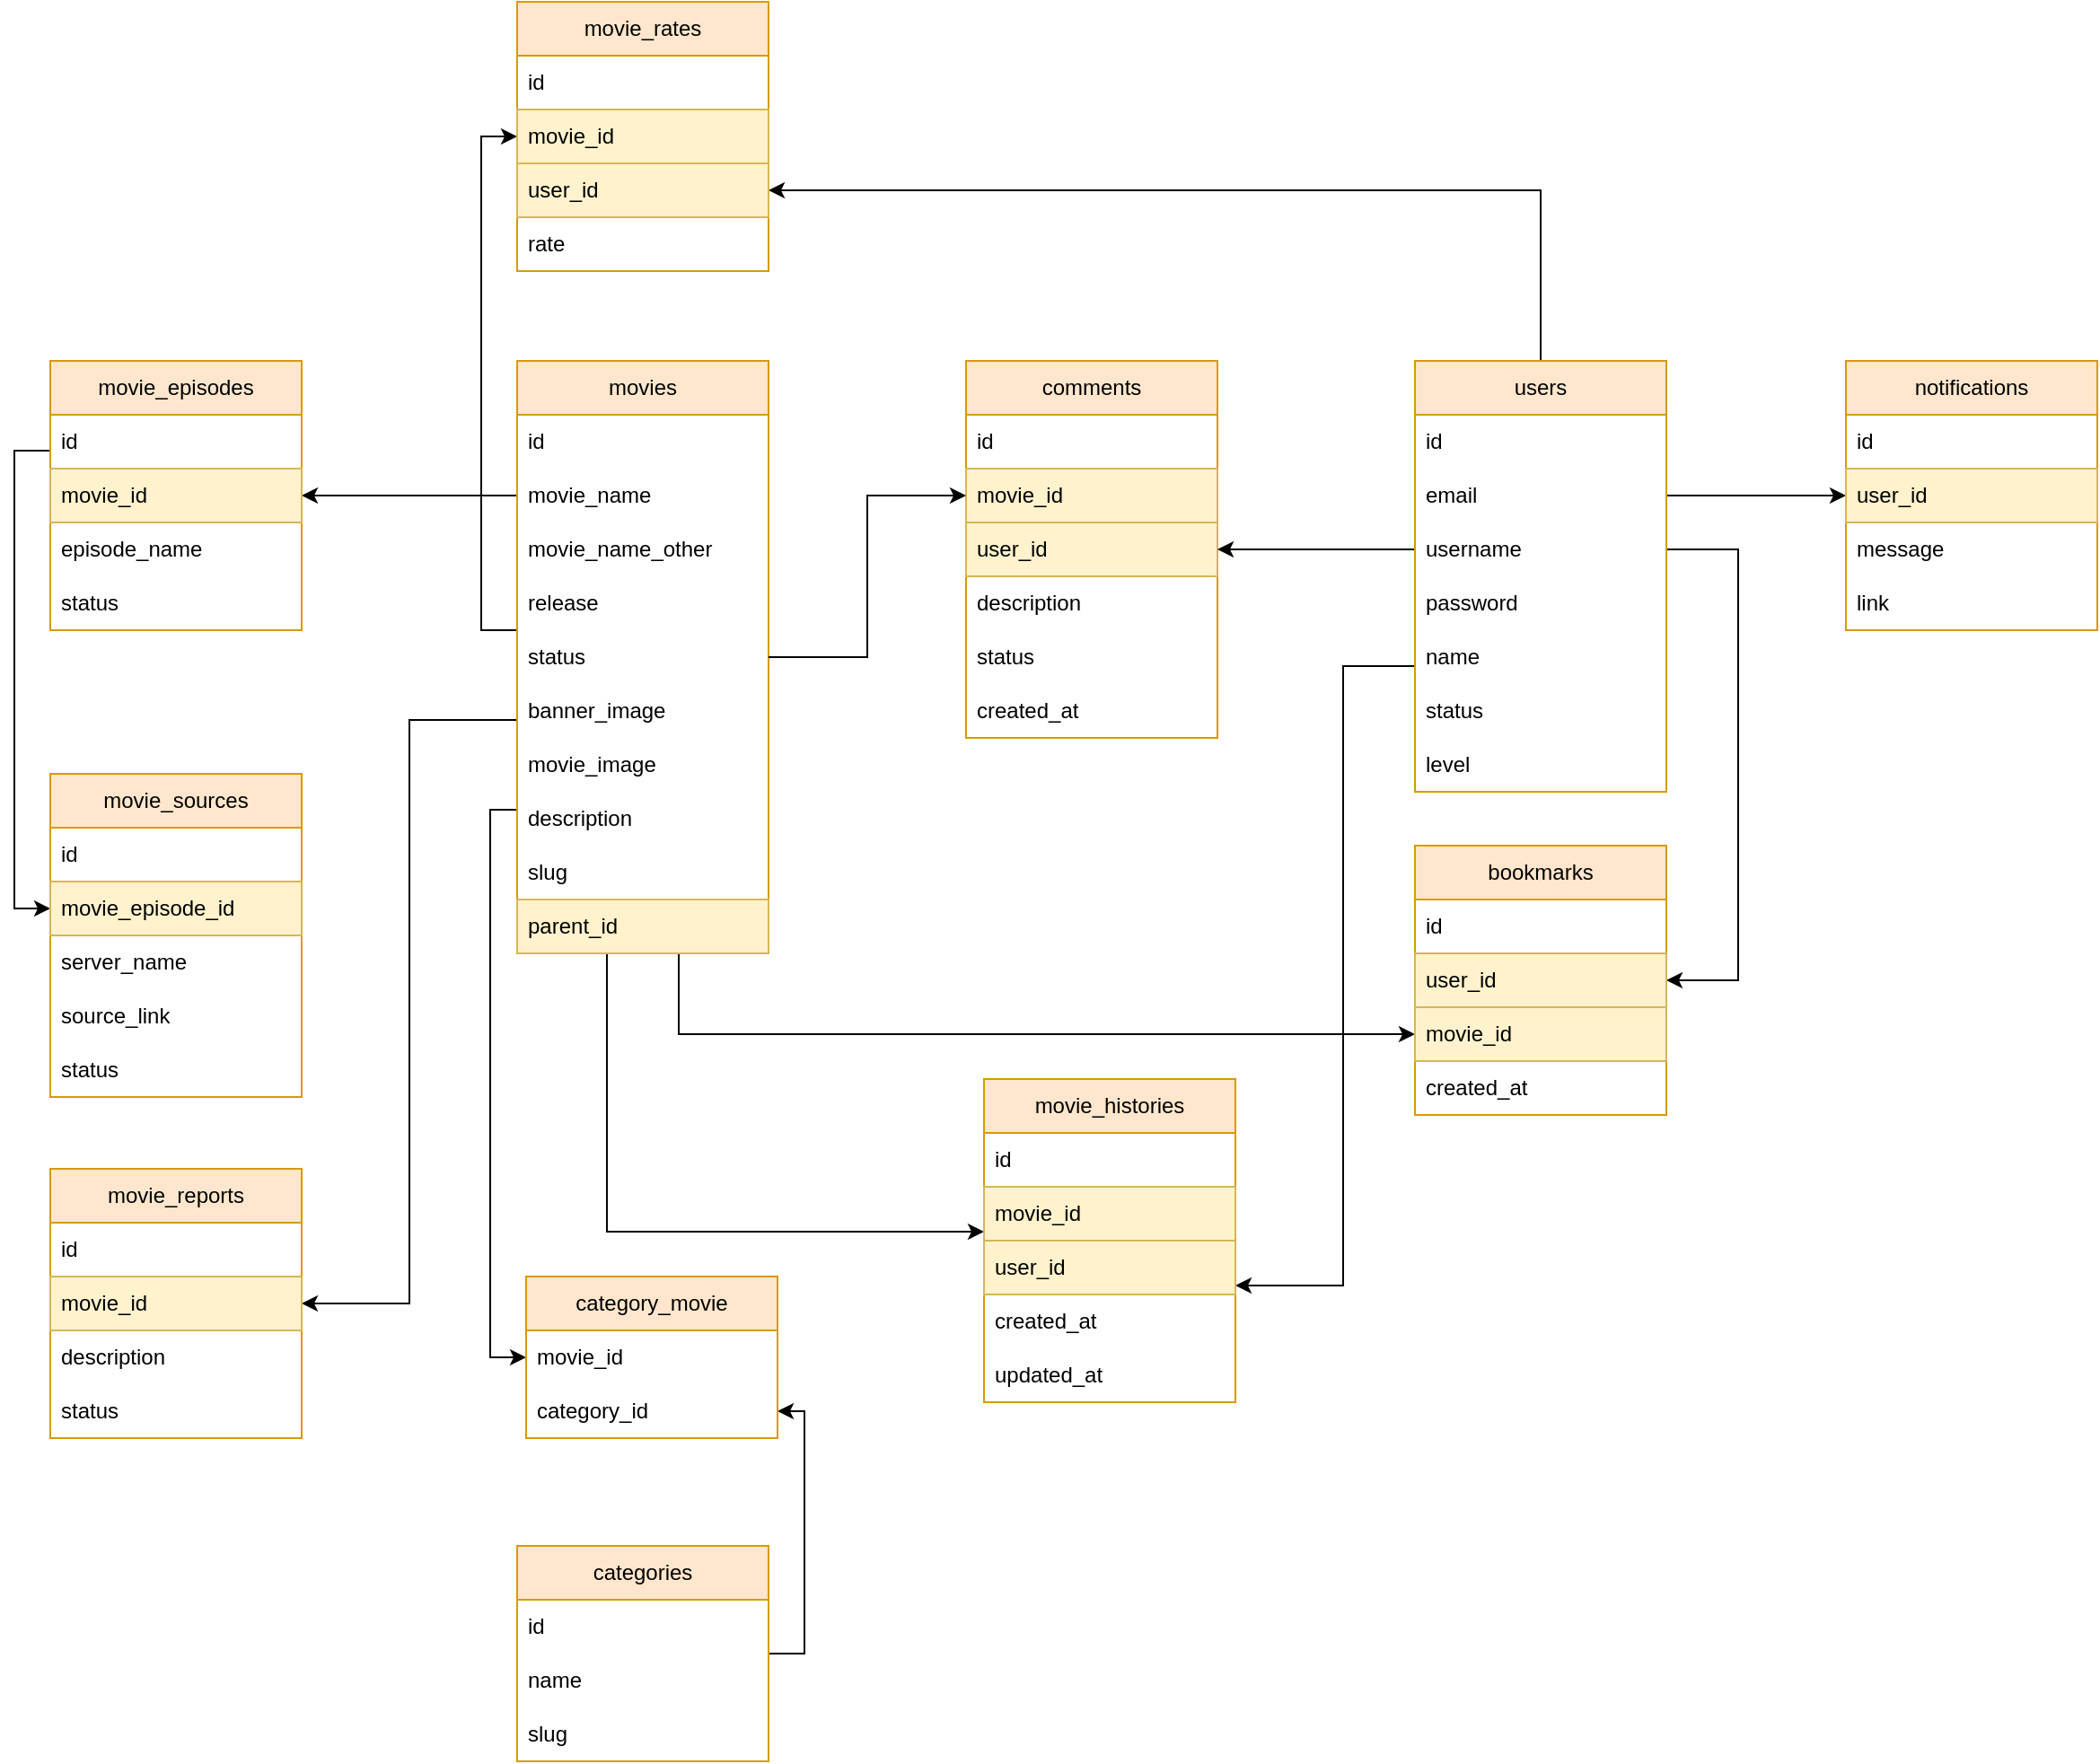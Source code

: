 <mxfile version="24.2.5" type="device">
  <diagram name="Page-1" id="3F2ROLYlYGw2br-M6HLs">
    <mxGraphModel dx="1687" dy="835" grid="1" gridSize="10" guides="1" tooltips="1" connect="1" arrows="1" fold="1" page="1" pageScale="1" pageWidth="850" pageHeight="1100" math="0" shadow="0">
      <root>
        <mxCell id="0" />
        <mxCell id="1" parent="0" />
        <mxCell id="hIImAG4Ei0qnT4Fh30qs-20" style="edgeStyle=orthogonalEdgeStyle;rounded=0;orthogonalLoop=1;jettySize=auto;html=1;" parent="1" source="hIImAG4Ei0qnT4Fh30qs-2" target="hIImAG4Ei0qnT4Fh30qs-12" edge="1">
          <mxGeometry relative="1" as="geometry">
            <Array as="points">
              <mxPoint x="400" y="325" />
              <mxPoint x="400" y="325" />
            </Array>
          </mxGeometry>
        </mxCell>
        <mxCell id="hIImAG4Ei0qnT4Fh30qs-46" style="edgeStyle=orthogonalEdgeStyle;rounded=0;orthogonalLoop=1;jettySize=auto;html=1;" parent="1" source="hIImAG4Ei0qnT4Fh30qs-2" target="hIImAG4Ei0qnT4Fh30qs-42" edge="1">
          <mxGeometry relative="1" as="geometry">
            <Array as="points">
              <mxPoint x="510" y="625" />
            </Array>
          </mxGeometry>
        </mxCell>
        <mxCell id="hIImAG4Ei0qnT4Fh30qs-53" style="edgeStyle=orthogonalEdgeStyle;rounded=0;orthogonalLoop=1;jettySize=auto;html=1;" parent="1" source="hIImAG4Ei0qnT4Fh30qs-2" target="hIImAG4Ei0qnT4Fh30qs-49" edge="1">
          <mxGeometry relative="1" as="geometry">
            <Array as="points">
              <mxPoint x="400" y="400" />
              <mxPoint x="400" y="125" />
            </Array>
          </mxGeometry>
        </mxCell>
        <mxCell id="hIImAG4Ei0qnT4Fh30qs-60" style="edgeStyle=orthogonalEdgeStyle;rounded=0;orthogonalLoop=1;jettySize=auto;html=1;" parent="1" source="hIImAG4Ei0qnT4Fh30qs-2" target="hIImAG4Ei0qnT4Fh30qs-57" edge="1">
          <mxGeometry relative="1" as="geometry">
            <Array as="points">
              <mxPoint x="470" y="735" />
            </Array>
          </mxGeometry>
        </mxCell>
        <mxCell id="hIImAG4Ei0qnT4Fh30qs-90" style="edgeStyle=orthogonalEdgeStyle;rounded=0;orthogonalLoop=1;jettySize=auto;html=1;entryX=1;entryY=0.5;entryDx=0;entryDy=0;" parent="1" source="hIImAG4Ei0qnT4Fh30qs-2" target="hIImAG4Ei0qnT4Fh30qs-84" edge="1">
          <mxGeometry relative="1" as="geometry">
            <Array as="points">
              <mxPoint x="360" y="450" />
              <mxPoint x="360" y="775" />
            </Array>
          </mxGeometry>
        </mxCell>
        <mxCell id="oTdd736BP29CeWMRSeP5-14" style="edgeStyle=orthogonalEdgeStyle;rounded=0;orthogonalLoop=1;jettySize=auto;html=1;entryX=0;entryY=0.5;entryDx=0;entryDy=0;" edge="1" parent="1" source="hIImAG4Ei0qnT4Fh30qs-2" target="oTdd736BP29CeWMRSeP5-7">
          <mxGeometry relative="1" as="geometry">
            <Array as="points">
              <mxPoint x="405" y="500" />
              <mxPoint x="405" y="805" />
            </Array>
          </mxGeometry>
        </mxCell>
        <mxCell id="hIImAG4Ei0qnT4Fh30qs-2" value="movies" style="swimlane;fontStyle=0;childLayout=stackLayout;horizontal=1;startSize=30;horizontalStack=0;resizeParent=1;resizeParentMax=0;resizeLast=0;collapsible=1;marginBottom=0;whiteSpace=wrap;html=1;fillColor=#ffe6cc;strokeColor=#d79b00;" parent="1" vertex="1">
          <mxGeometry x="420" y="250" width="140" height="330" as="geometry" />
        </mxCell>
        <mxCell id="hIImAG4Ei0qnT4Fh30qs-3" value="id" style="text;align=left;verticalAlign=middle;spacingLeft=4;spacingRight=4;overflow=hidden;points=[[0,0.5],[1,0.5]];portConstraint=eastwest;rotatable=0;whiteSpace=wrap;html=1;" parent="hIImAG4Ei0qnT4Fh30qs-2" vertex="1">
          <mxGeometry y="30" width="140" height="30" as="geometry" />
        </mxCell>
        <mxCell id="hIImAG4Ei0qnT4Fh30qs-4" value="movie_name" style="text;align=left;verticalAlign=middle;spacingLeft=4;spacingRight=4;overflow=hidden;points=[[0,0.5],[1,0.5]];portConstraint=eastwest;rotatable=0;whiteSpace=wrap;html=1;" parent="hIImAG4Ei0qnT4Fh30qs-2" vertex="1">
          <mxGeometry y="60" width="140" height="30" as="geometry" />
        </mxCell>
        <mxCell id="hIImAG4Ei0qnT4Fh30qs-21" value="movie_name_other" style="text;align=left;verticalAlign=middle;spacingLeft=4;spacingRight=4;overflow=hidden;points=[[0,0.5],[1,0.5]];portConstraint=eastwest;rotatable=0;whiteSpace=wrap;html=1;" parent="hIImAG4Ei0qnT4Fh30qs-2" vertex="1">
          <mxGeometry y="90" width="140" height="30" as="geometry" />
        </mxCell>
        <mxCell id="hIImAG4Ei0qnT4Fh30qs-5" value="release" style="text;align=left;verticalAlign=middle;spacingLeft=4;spacingRight=4;overflow=hidden;points=[[0,0.5],[1,0.5]];portConstraint=eastwest;rotatable=0;whiteSpace=wrap;html=1;" parent="hIImAG4Ei0qnT4Fh30qs-2" vertex="1">
          <mxGeometry y="120" width="140" height="30" as="geometry" />
        </mxCell>
        <mxCell id="hIImAG4Ei0qnT4Fh30qs-6" value="status" style="text;align=left;verticalAlign=middle;spacingLeft=4;spacingRight=4;overflow=hidden;points=[[0,0.5],[1,0.5]];portConstraint=eastwest;rotatable=0;whiteSpace=wrap;html=1;" parent="hIImAG4Ei0qnT4Fh30qs-2" vertex="1">
          <mxGeometry y="150" width="140" height="30" as="geometry" />
        </mxCell>
        <mxCell id="hIImAG4Ei0qnT4Fh30qs-7" value="banner_image" style="text;align=left;verticalAlign=middle;spacingLeft=4;spacingRight=4;overflow=hidden;points=[[0,0.5],[1,0.5]];portConstraint=eastwest;rotatable=0;whiteSpace=wrap;html=1;" parent="hIImAG4Ei0qnT4Fh30qs-2" vertex="1">
          <mxGeometry y="180" width="140" height="30" as="geometry" />
        </mxCell>
        <mxCell id="hIImAG4Ei0qnT4Fh30qs-9" value="movie_image" style="text;align=left;verticalAlign=middle;spacingLeft=4;spacingRight=4;overflow=hidden;points=[[0,0.5],[1,0.5]];portConstraint=eastwest;rotatable=0;whiteSpace=wrap;html=1;" parent="hIImAG4Ei0qnT4Fh30qs-2" vertex="1">
          <mxGeometry y="210" width="140" height="30" as="geometry" />
        </mxCell>
        <mxCell id="hIImAG4Ei0qnT4Fh30qs-8" value="description" style="text;align=left;verticalAlign=middle;spacingLeft=4;spacingRight=4;overflow=hidden;points=[[0,0.5],[1,0.5]];portConstraint=eastwest;rotatable=0;whiteSpace=wrap;html=1;" parent="hIImAG4Ei0qnT4Fh30qs-2" vertex="1">
          <mxGeometry y="240" width="140" height="30" as="geometry" />
        </mxCell>
        <mxCell id="oTdd736BP29CeWMRSeP5-15" value="slug" style="text;align=left;verticalAlign=middle;spacingLeft=4;spacingRight=4;overflow=hidden;points=[[0,0.5],[1,0.5]];portConstraint=eastwest;rotatable=0;whiteSpace=wrap;html=1;" vertex="1" parent="hIImAG4Ei0qnT4Fh30qs-2">
          <mxGeometry y="270" width="140" height="30" as="geometry" />
        </mxCell>
        <mxCell id="hIImAG4Ei0qnT4Fh30qs-22" value="parent_id" style="text;align=left;verticalAlign=middle;spacingLeft=4;spacingRight=4;overflow=hidden;points=[[0,0.5],[1,0.5]];portConstraint=eastwest;rotatable=0;whiteSpace=wrap;html=1;fillColor=#fff2cc;strokeColor=#d6b656;" parent="hIImAG4Ei0qnT4Fh30qs-2" vertex="1">
          <mxGeometry y="300" width="140" height="30" as="geometry" />
        </mxCell>
        <mxCell id="5w0fEQomTx6XCXW9qhA0-1" style="edgeStyle=orthogonalEdgeStyle;rounded=0;orthogonalLoop=1;jettySize=auto;html=1;entryX=0;entryY=0.5;entryDx=0;entryDy=0;" parent="1" source="hIImAG4Ei0qnT4Fh30qs-10" target="hIImAG4Ei0qnT4Fh30qs-78" edge="1">
          <mxGeometry relative="1" as="geometry">
            <Array as="points">
              <mxPoint x="140" y="300" />
              <mxPoint x="140" y="555" />
            </Array>
          </mxGeometry>
        </mxCell>
        <mxCell id="hIImAG4Ei0qnT4Fh30qs-10" value="movie_episodes" style="swimlane;fontStyle=0;childLayout=stackLayout;horizontal=1;startSize=30;horizontalStack=0;resizeParent=1;resizeParentMax=0;resizeLast=0;collapsible=1;marginBottom=0;whiteSpace=wrap;html=1;fillColor=#ffe6cc;strokeColor=#d79b00;" parent="1" vertex="1">
          <mxGeometry x="160" y="250" width="140" height="150" as="geometry" />
        </mxCell>
        <mxCell id="hIImAG4Ei0qnT4Fh30qs-11" value="id" style="text;strokeColor=none;fillColor=none;align=left;verticalAlign=middle;spacingLeft=4;spacingRight=4;overflow=hidden;points=[[0,0.5],[1,0.5]];portConstraint=eastwest;rotatable=0;whiteSpace=wrap;html=1;" parent="hIImAG4Ei0qnT4Fh30qs-10" vertex="1">
          <mxGeometry y="30" width="140" height="30" as="geometry" />
        </mxCell>
        <mxCell id="hIImAG4Ei0qnT4Fh30qs-12" value="movie_id" style="text;strokeColor=#d6b656;fillColor=#fff2cc;align=left;verticalAlign=middle;spacingLeft=4;spacingRight=4;overflow=hidden;points=[[0,0.5],[1,0.5]];portConstraint=eastwest;rotatable=0;whiteSpace=wrap;html=1;" parent="hIImAG4Ei0qnT4Fh30qs-10" vertex="1">
          <mxGeometry y="60" width="140" height="30" as="geometry" />
        </mxCell>
        <mxCell id="hIImAG4Ei0qnT4Fh30qs-13" value="episode_name" style="text;strokeColor=none;fillColor=none;align=left;verticalAlign=middle;spacingLeft=4;spacingRight=4;overflow=hidden;points=[[0,0.5],[1,0.5]];portConstraint=eastwest;rotatable=0;whiteSpace=wrap;html=1;" parent="hIImAG4Ei0qnT4Fh30qs-10" vertex="1">
          <mxGeometry y="90" width="140" height="30" as="geometry" />
        </mxCell>
        <mxCell id="hIImAG4Ei0qnT4Fh30qs-14" value="status" style="text;strokeColor=none;fillColor=none;align=left;verticalAlign=middle;spacingLeft=4;spacingRight=4;overflow=hidden;points=[[0,0.5],[1,0.5]];portConstraint=eastwest;rotatable=0;whiteSpace=wrap;html=1;" parent="hIImAG4Ei0qnT4Fh30qs-10" vertex="1">
          <mxGeometry y="120" width="140" height="30" as="geometry" />
        </mxCell>
        <mxCell id="hIImAG4Ei0qnT4Fh30qs-23" value="comments" style="swimlane;fontStyle=0;childLayout=stackLayout;horizontal=1;startSize=30;horizontalStack=0;resizeParent=1;resizeParentMax=0;resizeLast=0;collapsible=1;marginBottom=0;whiteSpace=wrap;html=1;fillColor=#ffe6cc;strokeColor=#d79b00;" parent="1" vertex="1">
          <mxGeometry x="670" y="250" width="140" height="210" as="geometry" />
        </mxCell>
        <mxCell id="hIImAG4Ei0qnT4Fh30qs-24" value="id" style="text;strokeColor=none;fillColor=none;align=left;verticalAlign=middle;spacingLeft=4;spacingRight=4;overflow=hidden;points=[[0,0.5],[1,0.5]];portConstraint=eastwest;rotatable=0;whiteSpace=wrap;html=1;" parent="hIImAG4Ei0qnT4Fh30qs-23" vertex="1">
          <mxGeometry y="30" width="140" height="30" as="geometry" />
        </mxCell>
        <mxCell id="hIImAG4Ei0qnT4Fh30qs-25" value="movie_id" style="text;strokeColor=#d6b656;fillColor=#fff2cc;align=left;verticalAlign=middle;spacingLeft=4;spacingRight=4;overflow=hidden;points=[[0,0.5],[1,0.5]];portConstraint=eastwest;rotatable=0;whiteSpace=wrap;html=1;" parent="hIImAG4Ei0qnT4Fh30qs-23" vertex="1">
          <mxGeometry y="60" width="140" height="30" as="geometry" />
        </mxCell>
        <mxCell id="hIImAG4Ei0qnT4Fh30qs-27" value="user_id" style="text;strokeColor=#d6b656;fillColor=#fff2cc;align=left;verticalAlign=middle;spacingLeft=4;spacingRight=4;overflow=hidden;points=[[0,0.5],[1,0.5]];portConstraint=eastwest;rotatable=0;whiteSpace=wrap;html=1;" parent="hIImAG4Ei0qnT4Fh30qs-23" vertex="1">
          <mxGeometry y="90" width="140" height="30" as="geometry" />
        </mxCell>
        <mxCell id="hIImAG4Ei0qnT4Fh30qs-26" value="description" style="text;strokeColor=none;fillColor=none;align=left;verticalAlign=middle;spacingLeft=4;spacingRight=4;overflow=hidden;points=[[0,0.5],[1,0.5]];portConstraint=eastwest;rotatable=0;whiteSpace=wrap;html=1;" parent="hIImAG4Ei0qnT4Fh30qs-23" vertex="1">
          <mxGeometry y="120" width="140" height="30" as="geometry" />
        </mxCell>
        <mxCell id="hIImAG4Ei0qnT4Fh30qs-28" value="status" style="text;strokeColor=none;fillColor=none;align=left;verticalAlign=middle;spacingLeft=4;spacingRight=4;overflow=hidden;points=[[0,0.5],[1,0.5]];portConstraint=eastwest;rotatable=0;whiteSpace=wrap;html=1;" parent="hIImAG4Ei0qnT4Fh30qs-23" vertex="1">
          <mxGeometry y="150" width="140" height="30" as="geometry" />
        </mxCell>
        <mxCell id="hIImAG4Ei0qnT4Fh30qs-30" value="created_at" style="text;strokeColor=none;fillColor=none;align=left;verticalAlign=middle;spacingLeft=4;spacingRight=4;overflow=hidden;points=[[0,0.5],[1,0.5]];portConstraint=eastwest;rotatable=0;whiteSpace=wrap;html=1;" parent="hIImAG4Ei0qnT4Fh30qs-23" vertex="1">
          <mxGeometry y="180" width="140" height="30" as="geometry" />
        </mxCell>
        <mxCell id="hIImAG4Ei0qnT4Fh30qs-29" style="edgeStyle=orthogonalEdgeStyle;rounded=0;orthogonalLoop=1;jettySize=auto;html=1;" parent="1" source="hIImAG4Ei0qnT4Fh30qs-6" target="hIImAG4Ei0qnT4Fh30qs-25" edge="1">
          <mxGeometry relative="1" as="geometry" />
        </mxCell>
        <mxCell id="hIImAG4Ei0qnT4Fh30qs-37" style="edgeStyle=orthogonalEdgeStyle;rounded=0;orthogonalLoop=1;jettySize=auto;html=1;" parent="1" source="hIImAG4Ei0qnT4Fh30qs-31" target="hIImAG4Ei0qnT4Fh30qs-27" edge="1">
          <mxGeometry relative="1" as="geometry">
            <Array as="points">
              <mxPoint x="890" y="355" />
              <mxPoint x="890" y="355" />
            </Array>
          </mxGeometry>
        </mxCell>
        <mxCell id="hIImAG4Ei0qnT4Fh30qs-45" style="edgeStyle=orthogonalEdgeStyle;rounded=0;orthogonalLoop=1;jettySize=auto;html=1;" parent="1" source="hIImAG4Ei0qnT4Fh30qs-31" target="hIImAG4Ei0qnT4Fh30qs-41" edge="1">
          <mxGeometry relative="1" as="geometry">
            <Array as="points">
              <mxPoint x="1100" y="355" />
              <mxPoint x="1100" y="595" />
            </Array>
          </mxGeometry>
        </mxCell>
        <mxCell id="hIImAG4Ei0qnT4Fh30qs-54" style="edgeStyle=orthogonalEdgeStyle;rounded=0;orthogonalLoop=1;jettySize=auto;html=1;" parent="1" source="hIImAG4Ei0qnT4Fh30qs-31" target="hIImAG4Ei0qnT4Fh30qs-50" edge="1">
          <mxGeometry relative="1" as="geometry" />
        </mxCell>
        <mxCell id="hIImAG4Ei0qnT4Fh30qs-72" style="edgeStyle=orthogonalEdgeStyle;rounded=0;orthogonalLoop=1;jettySize=auto;html=1;entryX=0;entryY=0.5;entryDx=0;entryDy=0;" parent="1" source="hIImAG4Ei0qnT4Fh30qs-31" target="hIImAG4Ei0qnT4Fh30qs-69" edge="1">
          <mxGeometry relative="1" as="geometry">
            <Array as="points">
              <mxPoint x="1110" y="325" />
              <mxPoint x="1110" y="325" />
            </Array>
          </mxGeometry>
        </mxCell>
        <mxCell id="hIImAG4Ei0qnT4Fh30qs-75" style="edgeStyle=orthogonalEdgeStyle;rounded=0;orthogonalLoop=1;jettySize=auto;html=1;" parent="1" source="hIImAG4Ei0qnT4Fh30qs-31" target="hIImAG4Ei0qnT4Fh30qs-58" edge="1">
          <mxGeometry relative="1" as="geometry">
            <Array as="points">
              <mxPoint x="880" y="420" />
              <mxPoint x="880" y="765" />
            </Array>
          </mxGeometry>
        </mxCell>
        <mxCell id="hIImAG4Ei0qnT4Fh30qs-31" value="users" style="swimlane;fontStyle=0;childLayout=stackLayout;horizontal=1;startSize=30;horizontalStack=0;resizeParent=1;resizeParentMax=0;resizeLast=0;collapsible=1;marginBottom=0;whiteSpace=wrap;html=1;fillColor=#ffe6cc;strokeColor=#d79b00;" parent="1" vertex="1">
          <mxGeometry x="920" y="250" width="140" height="240" as="geometry" />
        </mxCell>
        <mxCell id="hIImAG4Ei0qnT4Fh30qs-32" value="id" style="text;strokeColor=none;fillColor=none;align=left;verticalAlign=middle;spacingLeft=4;spacingRight=4;overflow=hidden;points=[[0,0.5],[1,0.5]];portConstraint=eastwest;rotatable=0;whiteSpace=wrap;html=1;" parent="hIImAG4Ei0qnT4Fh30qs-31" vertex="1">
          <mxGeometry y="30" width="140" height="30" as="geometry" />
        </mxCell>
        <mxCell id="hIImAG4Ei0qnT4Fh30qs-36" value="email" style="text;strokeColor=none;fillColor=none;align=left;verticalAlign=middle;spacingLeft=4;spacingRight=4;overflow=hidden;points=[[0,0.5],[1,0.5]];portConstraint=eastwest;rotatable=0;whiteSpace=wrap;html=1;" parent="hIImAG4Ei0qnT4Fh30qs-31" vertex="1">
          <mxGeometry y="60" width="140" height="30" as="geometry" />
        </mxCell>
        <mxCell id="hIImAG4Ei0qnT4Fh30qs-34" value="username" style="text;strokeColor=none;fillColor=none;align=left;verticalAlign=middle;spacingLeft=4;spacingRight=4;overflow=hidden;points=[[0,0.5],[1,0.5]];portConstraint=eastwest;rotatable=0;whiteSpace=wrap;html=1;" parent="hIImAG4Ei0qnT4Fh30qs-31" vertex="1">
          <mxGeometry y="90" width="140" height="30" as="geometry" />
        </mxCell>
        <mxCell id="hIImAG4Ei0qnT4Fh30qs-35" value="password" style="text;strokeColor=none;fillColor=none;align=left;verticalAlign=middle;spacingLeft=4;spacingRight=4;overflow=hidden;points=[[0,0.5],[1,0.5]];portConstraint=eastwest;rotatable=0;whiteSpace=wrap;html=1;" parent="hIImAG4Ei0qnT4Fh30qs-31" vertex="1">
          <mxGeometry y="120" width="140" height="30" as="geometry" />
        </mxCell>
        <mxCell id="hIImAG4Ei0qnT4Fh30qs-33" value="name" style="text;align=left;verticalAlign=middle;spacingLeft=4;spacingRight=4;overflow=hidden;points=[[0,0.5],[1,0.5]];portConstraint=eastwest;rotatable=0;whiteSpace=wrap;html=1;" parent="hIImAG4Ei0qnT4Fh30qs-31" vertex="1">
          <mxGeometry y="150" width="140" height="30" as="geometry" />
        </mxCell>
        <mxCell id="hIImAG4Ei0qnT4Fh30qs-38" value="status" style="text;strokeColor=none;fillColor=none;align=left;verticalAlign=middle;spacingLeft=4;spacingRight=4;overflow=hidden;points=[[0,0.5],[1,0.5]];portConstraint=eastwest;rotatable=0;whiteSpace=wrap;html=1;" parent="hIImAG4Ei0qnT4Fh30qs-31" vertex="1">
          <mxGeometry y="180" width="140" height="30" as="geometry" />
        </mxCell>
        <mxCell id="hIImAG4Ei0qnT4Fh30qs-74" value="level" style="text;strokeColor=none;fillColor=none;align=left;verticalAlign=middle;spacingLeft=4;spacingRight=4;overflow=hidden;points=[[0,0.5],[1,0.5]];portConstraint=eastwest;rotatable=0;whiteSpace=wrap;html=1;" parent="hIImAG4Ei0qnT4Fh30qs-31" vertex="1">
          <mxGeometry y="210" width="140" height="30" as="geometry" />
        </mxCell>
        <mxCell id="hIImAG4Ei0qnT4Fh30qs-39" value="bookmarks" style="swimlane;fontStyle=0;childLayout=stackLayout;horizontal=1;startSize=30;horizontalStack=0;resizeParent=1;resizeParentMax=0;resizeLast=0;collapsible=1;marginBottom=0;whiteSpace=wrap;html=1;fillColor=#ffe6cc;strokeColor=#d79b00;" parent="1" vertex="1">
          <mxGeometry x="920" y="520" width="140" height="150" as="geometry" />
        </mxCell>
        <mxCell id="hIImAG4Ei0qnT4Fh30qs-40" value="id" style="text;strokeColor=none;fillColor=none;align=left;verticalAlign=middle;spacingLeft=4;spacingRight=4;overflow=hidden;points=[[0,0.5],[1,0.5]];portConstraint=eastwest;rotatable=0;whiteSpace=wrap;html=1;" parent="hIImAG4Ei0qnT4Fh30qs-39" vertex="1">
          <mxGeometry y="30" width="140" height="30" as="geometry" />
        </mxCell>
        <mxCell id="hIImAG4Ei0qnT4Fh30qs-41" value="user_id" style="text;strokeColor=#d6b656;fillColor=#fff2cc;align=left;verticalAlign=middle;spacingLeft=4;spacingRight=4;overflow=hidden;points=[[0,0.5],[1,0.5]];portConstraint=eastwest;rotatable=0;whiteSpace=wrap;html=1;" parent="hIImAG4Ei0qnT4Fh30qs-39" vertex="1">
          <mxGeometry y="60" width="140" height="30" as="geometry" />
        </mxCell>
        <mxCell id="hIImAG4Ei0qnT4Fh30qs-42" value="movie_id" style="text;strokeColor=#d6b656;fillColor=#fff2cc;align=left;verticalAlign=middle;spacingLeft=4;spacingRight=4;overflow=hidden;points=[[0,0.5],[1,0.5]];portConstraint=eastwest;rotatable=0;whiteSpace=wrap;html=1;" parent="hIImAG4Ei0qnT4Fh30qs-39" vertex="1">
          <mxGeometry y="90" width="140" height="30" as="geometry" />
        </mxCell>
        <mxCell id="hIImAG4Ei0qnT4Fh30qs-44" value="created_at" style="text;strokeColor=none;fillColor=none;align=left;verticalAlign=middle;spacingLeft=4;spacingRight=4;overflow=hidden;points=[[0,0.5],[1,0.5]];portConstraint=eastwest;rotatable=0;whiteSpace=wrap;html=1;" parent="hIImAG4Ei0qnT4Fh30qs-39" vertex="1">
          <mxGeometry y="120" width="140" height="30" as="geometry" />
        </mxCell>
        <mxCell id="hIImAG4Ei0qnT4Fh30qs-47" value="movie_rates" style="swimlane;fontStyle=0;childLayout=stackLayout;horizontal=1;startSize=30;horizontalStack=0;resizeParent=1;resizeParentMax=0;resizeLast=0;collapsible=1;marginBottom=0;whiteSpace=wrap;html=1;fillColor=#ffe6cc;strokeColor=#d79b00;" parent="1" vertex="1">
          <mxGeometry x="420" y="50" width="140" height="150" as="geometry" />
        </mxCell>
        <mxCell id="hIImAG4Ei0qnT4Fh30qs-48" value="id" style="text;strokeColor=none;fillColor=none;align=left;verticalAlign=middle;spacingLeft=4;spacingRight=4;overflow=hidden;points=[[0,0.5],[1,0.5]];portConstraint=eastwest;rotatable=0;whiteSpace=wrap;html=1;" parent="hIImAG4Ei0qnT4Fh30qs-47" vertex="1">
          <mxGeometry y="30" width="140" height="30" as="geometry" />
        </mxCell>
        <mxCell id="hIImAG4Ei0qnT4Fh30qs-49" value="movie_id" style="text;strokeColor=#d6b656;fillColor=#fff2cc;align=left;verticalAlign=middle;spacingLeft=4;spacingRight=4;overflow=hidden;points=[[0,0.5],[1,0.5]];portConstraint=eastwest;rotatable=0;whiteSpace=wrap;html=1;" parent="hIImAG4Ei0qnT4Fh30qs-47" vertex="1">
          <mxGeometry y="60" width="140" height="30" as="geometry" />
        </mxCell>
        <mxCell id="hIImAG4Ei0qnT4Fh30qs-50" value="user_id" style="text;strokeColor=#d6b656;fillColor=#fff2cc;align=left;verticalAlign=middle;spacingLeft=4;spacingRight=4;overflow=hidden;points=[[0,0.5],[1,0.5]];portConstraint=eastwest;rotatable=0;whiteSpace=wrap;html=1;" parent="hIImAG4Ei0qnT4Fh30qs-47" vertex="1">
          <mxGeometry y="90" width="140" height="30" as="geometry" />
        </mxCell>
        <mxCell id="hIImAG4Ei0qnT4Fh30qs-51" value="rate" style="text;strokeColor=none;fillColor=none;align=left;verticalAlign=middle;spacingLeft=4;spacingRight=4;overflow=hidden;points=[[0,0.5],[1,0.5]];portConstraint=eastwest;rotatable=0;whiteSpace=wrap;html=1;" parent="hIImAG4Ei0qnT4Fh30qs-47" vertex="1">
          <mxGeometry y="120" width="140" height="30" as="geometry" />
        </mxCell>
        <mxCell id="hIImAG4Ei0qnT4Fh30qs-55" value="movie_histories" style="swimlane;fontStyle=0;childLayout=stackLayout;horizontal=1;startSize=30;horizontalStack=0;resizeParent=1;resizeParentMax=0;resizeLast=0;collapsible=1;marginBottom=0;whiteSpace=wrap;html=1;fillColor=#ffe6cc;strokeColor=#d79b00;" parent="1" vertex="1">
          <mxGeometry x="680" y="650" width="140" height="180" as="geometry" />
        </mxCell>
        <mxCell id="hIImAG4Ei0qnT4Fh30qs-56" value="id" style="text;strokeColor=none;fillColor=none;align=left;verticalAlign=middle;spacingLeft=4;spacingRight=4;overflow=hidden;points=[[0,0.5],[1,0.5]];portConstraint=eastwest;rotatable=0;whiteSpace=wrap;html=1;" parent="hIImAG4Ei0qnT4Fh30qs-55" vertex="1">
          <mxGeometry y="30" width="140" height="30" as="geometry" />
        </mxCell>
        <mxCell id="hIImAG4Ei0qnT4Fh30qs-57" value="movie_id" style="text;strokeColor=#d6b656;fillColor=#fff2cc;align=left;verticalAlign=middle;spacingLeft=4;spacingRight=4;overflow=hidden;points=[[0,0.5],[1,0.5]];portConstraint=eastwest;rotatable=0;whiteSpace=wrap;html=1;" parent="hIImAG4Ei0qnT4Fh30qs-55" vertex="1">
          <mxGeometry y="60" width="140" height="30" as="geometry" />
        </mxCell>
        <mxCell id="hIImAG4Ei0qnT4Fh30qs-58" value="user_id" style="text;strokeColor=#d6b656;fillColor=#fff2cc;align=left;verticalAlign=middle;spacingLeft=4;spacingRight=4;overflow=hidden;points=[[0,0.5],[1,0.5]];portConstraint=eastwest;rotatable=0;whiteSpace=wrap;html=1;" parent="hIImAG4Ei0qnT4Fh30qs-55" vertex="1">
          <mxGeometry y="90" width="140" height="30" as="geometry" />
        </mxCell>
        <mxCell id="hIImAG4Ei0qnT4Fh30qs-65" value="created_at" style="text;align=left;verticalAlign=middle;spacingLeft=4;spacingRight=4;overflow=hidden;points=[[0,0.5],[1,0.5]];portConstraint=eastwest;rotatable=0;whiteSpace=wrap;html=1;" parent="hIImAG4Ei0qnT4Fh30qs-55" vertex="1">
          <mxGeometry y="120" width="140" height="30" as="geometry" />
        </mxCell>
        <mxCell id="hIImAG4Ei0qnT4Fh30qs-66" value="updated_at" style="text;align=left;verticalAlign=middle;spacingLeft=4;spacingRight=4;overflow=hidden;points=[[0,0.5],[1,0.5]];portConstraint=eastwest;rotatable=0;whiteSpace=wrap;html=1;" parent="hIImAG4Ei0qnT4Fh30qs-55" vertex="1">
          <mxGeometry y="150" width="140" height="30" as="geometry" />
        </mxCell>
        <mxCell id="hIImAG4Ei0qnT4Fh30qs-67" value="notifications" style="swimlane;fontStyle=0;childLayout=stackLayout;horizontal=1;startSize=30;horizontalStack=0;resizeParent=1;resizeParentMax=0;resizeLast=0;collapsible=1;marginBottom=0;whiteSpace=wrap;html=1;fillColor=#ffe6cc;strokeColor=#d79b00;" parent="1" vertex="1">
          <mxGeometry x="1160" y="250" width="140" height="150" as="geometry" />
        </mxCell>
        <mxCell id="hIImAG4Ei0qnT4Fh30qs-68" value="id" style="text;strokeColor=none;fillColor=none;align=left;verticalAlign=middle;spacingLeft=4;spacingRight=4;overflow=hidden;points=[[0,0.5],[1,0.5]];portConstraint=eastwest;rotatable=0;whiteSpace=wrap;html=1;" parent="hIImAG4Ei0qnT4Fh30qs-67" vertex="1">
          <mxGeometry y="30" width="140" height="30" as="geometry" />
        </mxCell>
        <mxCell id="hIImAG4Ei0qnT4Fh30qs-69" value="user_id" style="text;strokeColor=#d6b656;fillColor=#fff2cc;align=left;verticalAlign=middle;spacingLeft=4;spacingRight=4;overflow=hidden;points=[[0,0.5],[1,0.5]];portConstraint=eastwest;rotatable=0;whiteSpace=wrap;html=1;" parent="hIImAG4Ei0qnT4Fh30qs-67" vertex="1">
          <mxGeometry y="60" width="140" height="30" as="geometry" />
        </mxCell>
        <mxCell id="hIImAG4Ei0qnT4Fh30qs-70" value="message" style="text;strokeColor=none;fillColor=none;align=left;verticalAlign=middle;spacingLeft=4;spacingRight=4;overflow=hidden;points=[[0,0.5],[1,0.5]];portConstraint=eastwest;rotatable=0;whiteSpace=wrap;html=1;" parent="hIImAG4Ei0qnT4Fh30qs-67" vertex="1">
          <mxGeometry y="90" width="140" height="30" as="geometry" />
        </mxCell>
        <mxCell id="hIImAG4Ei0qnT4Fh30qs-73" value="link" style="text;strokeColor=none;fillColor=none;align=left;verticalAlign=middle;spacingLeft=4;spacingRight=4;overflow=hidden;points=[[0,0.5],[1,0.5]];portConstraint=eastwest;rotatable=0;whiteSpace=wrap;html=1;" parent="hIImAG4Ei0qnT4Fh30qs-67" vertex="1">
          <mxGeometry y="120" width="140" height="30" as="geometry" />
        </mxCell>
        <mxCell id="hIImAG4Ei0qnT4Fh30qs-76" value="movie_sources" style="swimlane;fontStyle=0;childLayout=stackLayout;horizontal=1;startSize=30;horizontalStack=0;resizeParent=1;resizeParentMax=0;resizeLast=0;collapsible=1;marginBottom=0;whiteSpace=wrap;html=1;fillColor=#ffe6cc;strokeColor=#d79b00;" parent="1" vertex="1">
          <mxGeometry x="160" y="480" width="140" height="180" as="geometry" />
        </mxCell>
        <mxCell id="hIImAG4Ei0qnT4Fh30qs-77" value="id" style="text;strokeColor=none;fillColor=none;align=left;verticalAlign=middle;spacingLeft=4;spacingRight=4;overflow=hidden;points=[[0,0.5],[1,0.5]];portConstraint=eastwest;rotatable=0;whiteSpace=wrap;html=1;" parent="hIImAG4Ei0qnT4Fh30qs-76" vertex="1">
          <mxGeometry y="30" width="140" height="30" as="geometry" />
        </mxCell>
        <mxCell id="hIImAG4Ei0qnT4Fh30qs-78" value="&lt;span style=&quot;text-align: center;&quot;&gt;movie_episode&lt;/span&gt;_id" style="text;strokeColor=#d6b656;fillColor=#fff2cc;align=left;verticalAlign=middle;spacingLeft=4;spacingRight=4;overflow=hidden;points=[[0,0.5],[1,0.5]];portConstraint=eastwest;rotatable=0;whiteSpace=wrap;html=1;" parent="hIImAG4Ei0qnT4Fh30qs-76" vertex="1">
          <mxGeometry y="60" width="140" height="30" as="geometry" />
        </mxCell>
        <mxCell id="hIImAG4Ei0qnT4Fh30qs-79" value="server_name" style="text;strokeColor=none;fillColor=none;align=left;verticalAlign=middle;spacingLeft=4;spacingRight=4;overflow=hidden;points=[[0,0.5],[1,0.5]];portConstraint=eastwest;rotatable=0;whiteSpace=wrap;html=1;" parent="hIImAG4Ei0qnT4Fh30qs-76" vertex="1">
          <mxGeometry y="90" width="140" height="30" as="geometry" />
        </mxCell>
        <mxCell id="hIImAG4Ei0qnT4Fh30qs-80" value="source_link" style="text;strokeColor=none;fillColor=none;align=left;verticalAlign=middle;spacingLeft=4;spacingRight=4;overflow=hidden;points=[[0,0.5],[1,0.5]];portConstraint=eastwest;rotatable=0;whiteSpace=wrap;html=1;" parent="hIImAG4Ei0qnT4Fh30qs-76" vertex="1">
          <mxGeometry y="120" width="140" height="30" as="geometry" />
        </mxCell>
        <mxCell id="hIImAG4Ei0qnT4Fh30qs-81" value="status" style="text;strokeColor=none;fillColor=none;align=left;verticalAlign=middle;spacingLeft=4;spacingRight=4;overflow=hidden;points=[[0,0.5],[1,0.5]];portConstraint=eastwest;rotatable=0;whiteSpace=wrap;html=1;" parent="hIImAG4Ei0qnT4Fh30qs-76" vertex="1">
          <mxGeometry y="150" width="140" height="30" as="geometry" />
        </mxCell>
        <mxCell id="hIImAG4Ei0qnT4Fh30qs-84" value="movie_reports" style="swimlane;fontStyle=0;childLayout=stackLayout;horizontal=1;startSize=30;horizontalStack=0;resizeParent=1;resizeParentMax=0;resizeLast=0;collapsible=1;marginBottom=0;whiteSpace=wrap;html=1;fillColor=#ffe6cc;strokeColor=#d79b00;" parent="1" vertex="1">
          <mxGeometry x="160" y="700" width="140" height="150" as="geometry" />
        </mxCell>
        <mxCell id="hIImAG4Ei0qnT4Fh30qs-85" value="id" style="text;strokeColor=none;fillColor=none;align=left;verticalAlign=middle;spacingLeft=4;spacingRight=4;overflow=hidden;points=[[0,0.5],[1,0.5]];portConstraint=eastwest;rotatable=0;whiteSpace=wrap;html=1;" parent="hIImAG4Ei0qnT4Fh30qs-84" vertex="1">
          <mxGeometry y="30" width="140" height="30" as="geometry" />
        </mxCell>
        <mxCell id="hIImAG4Ei0qnT4Fh30qs-86" value="&lt;span style=&quot;text-align: center;&quot;&gt;movie&lt;/span&gt;_id" style="text;strokeColor=#d6b656;fillColor=#fff2cc;align=left;verticalAlign=middle;spacingLeft=4;spacingRight=4;overflow=hidden;points=[[0,0.5],[1,0.5]];portConstraint=eastwest;rotatable=0;whiteSpace=wrap;html=1;" parent="hIImAG4Ei0qnT4Fh30qs-84" vertex="1">
          <mxGeometry y="60" width="140" height="30" as="geometry" />
        </mxCell>
        <mxCell id="hIImAG4Ei0qnT4Fh30qs-87" value="description" style="text;strokeColor=none;fillColor=none;align=left;verticalAlign=middle;spacingLeft=4;spacingRight=4;overflow=hidden;points=[[0,0.5],[1,0.5]];portConstraint=eastwest;rotatable=0;whiteSpace=wrap;html=1;" parent="hIImAG4Ei0qnT4Fh30qs-84" vertex="1">
          <mxGeometry y="90" width="140" height="30" as="geometry" />
        </mxCell>
        <mxCell id="hIImAG4Ei0qnT4Fh30qs-89" value="status" style="text;strokeColor=none;fillColor=none;align=left;verticalAlign=middle;spacingLeft=4;spacingRight=4;overflow=hidden;points=[[0,0.5],[1,0.5]];portConstraint=eastwest;rotatable=0;whiteSpace=wrap;html=1;" parent="hIImAG4Ei0qnT4Fh30qs-84" vertex="1">
          <mxGeometry y="120" width="140" height="30" as="geometry" />
        </mxCell>
        <mxCell id="oTdd736BP29CeWMRSeP5-11" style="edgeStyle=orthogonalEdgeStyle;rounded=0;orthogonalLoop=1;jettySize=auto;html=1;entryX=1;entryY=0.5;entryDx=0;entryDy=0;" edge="1" parent="1" source="oTdd736BP29CeWMRSeP5-2" target="oTdd736BP29CeWMRSeP5-8">
          <mxGeometry relative="1" as="geometry">
            <Array as="points">
              <mxPoint x="580" y="970" />
              <mxPoint x="580" y="835" />
            </Array>
          </mxGeometry>
        </mxCell>
        <mxCell id="oTdd736BP29CeWMRSeP5-2" value="categories" style="swimlane;fontStyle=0;childLayout=stackLayout;horizontal=1;startSize=30;horizontalStack=0;resizeParent=1;resizeParentMax=0;resizeLast=0;collapsible=1;marginBottom=0;whiteSpace=wrap;html=1;fillColor=#ffe6cc;strokeColor=#d79b00;" vertex="1" parent="1">
          <mxGeometry x="420" y="910" width="140" height="120" as="geometry" />
        </mxCell>
        <mxCell id="oTdd736BP29CeWMRSeP5-3" value="id" style="text;strokeColor=none;fillColor=none;align=left;verticalAlign=middle;spacingLeft=4;spacingRight=4;overflow=hidden;points=[[0,0.5],[1,0.5]];portConstraint=eastwest;rotatable=0;whiteSpace=wrap;html=1;" vertex="1" parent="oTdd736BP29CeWMRSeP5-2">
          <mxGeometry y="30" width="140" height="30" as="geometry" />
        </mxCell>
        <mxCell id="oTdd736BP29CeWMRSeP5-4" value="name" style="text;strokeColor=none;fillColor=none;align=left;verticalAlign=middle;spacingLeft=4;spacingRight=4;overflow=hidden;points=[[0,0.5],[1,0.5]];portConstraint=eastwest;rotatable=0;whiteSpace=wrap;html=1;" vertex="1" parent="oTdd736BP29CeWMRSeP5-2">
          <mxGeometry y="60" width="140" height="30" as="geometry" />
        </mxCell>
        <mxCell id="oTdd736BP29CeWMRSeP5-10" value="slug" style="text;strokeColor=none;fillColor=none;align=left;verticalAlign=middle;spacingLeft=4;spacingRight=4;overflow=hidden;points=[[0,0.5],[1,0.5]];portConstraint=eastwest;rotatable=0;whiteSpace=wrap;html=1;" vertex="1" parent="oTdd736BP29CeWMRSeP5-2">
          <mxGeometry y="90" width="140" height="30" as="geometry" />
        </mxCell>
        <mxCell id="oTdd736BP29CeWMRSeP5-6" value="category_movie" style="swimlane;fontStyle=0;childLayout=stackLayout;horizontal=1;startSize=30;horizontalStack=0;resizeParent=1;resizeParentMax=0;resizeLast=0;collapsible=1;marginBottom=0;whiteSpace=wrap;html=1;fillColor=#ffe6cc;strokeColor=#d79b00;" vertex="1" parent="1">
          <mxGeometry x="425" y="760" width="140" height="90" as="geometry" />
        </mxCell>
        <mxCell id="oTdd736BP29CeWMRSeP5-7" value="movie_id" style="text;strokeColor=none;fillColor=none;align=left;verticalAlign=middle;spacingLeft=4;spacingRight=4;overflow=hidden;points=[[0,0.5],[1,0.5]];portConstraint=eastwest;rotatable=0;whiteSpace=wrap;html=1;" vertex="1" parent="oTdd736BP29CeWMRSeP5-6">
          <mxGeometry y="30" width="140" height="30" as="geometry" />
        </mxCell>
        <mxCell id="oTdd736BP29CeWMRSeP5-8" value="category_id" style="text;strokeColor=none;fillColor=none;align=left;verticalAlign=middle;spacingLeft=4;spacingRight=4;overflow=hidden;points=[[0,0.5],[1,0.5]];portConstraint=eastwest;rotatable=0;whiteSpace=wrap;html=1;" vertex="1" parent="oTdd736BP29CeWMRSeP5-6">
          <mxGeometry y="60" width="140" height="30" as="geometry" />
        </mxCell>
      </root>
    </mxGraphModel>
  </diagram>
</mxfile>
